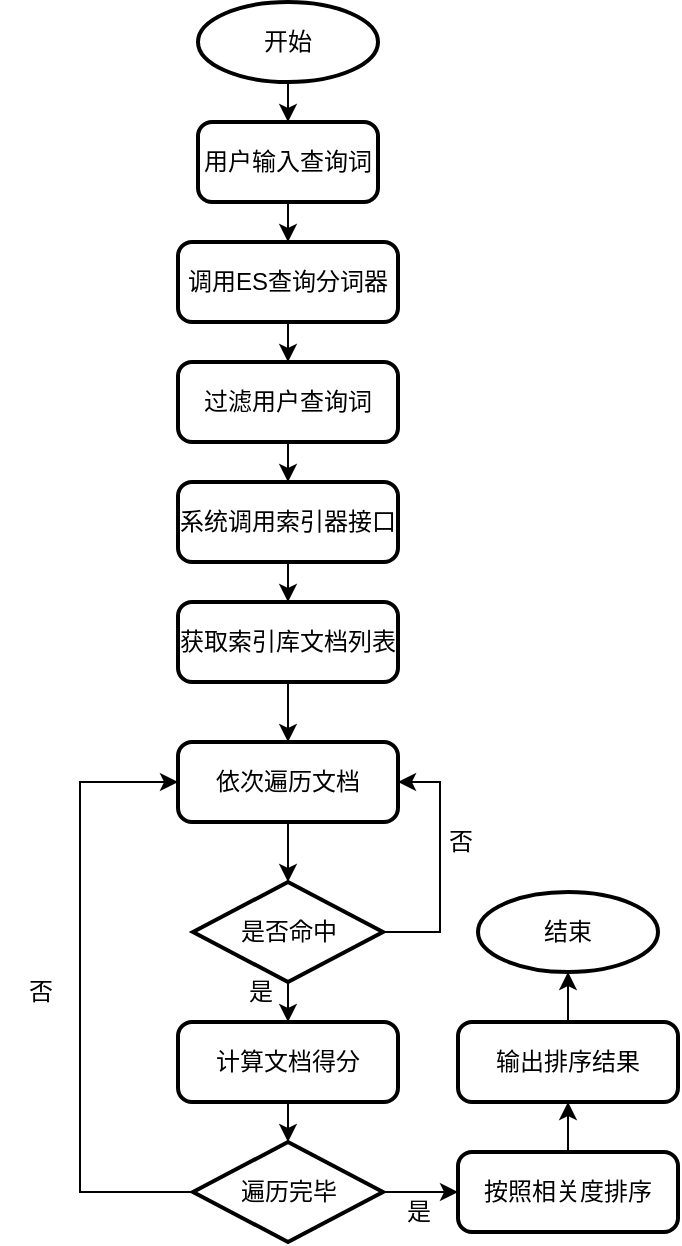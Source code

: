 <mxfile version="20.0.4" type="github">
  <diagram id="RpLbGMgYIpwDXW_oFPGz" name="第 1 页">
    <mxGraphModel dx="850" dy="500" grid="1" gridSize="10" guides="1" tooltips="1" connect="1" arrows="1" fold="1" page="1" pageScale="1" pageWidth="827" pageHeight="1169" math="0" shadow="0">
      <root>
        <mxCell id="0" />
        <mxCell id="1" parent="0" />
        <mxCell id="_aRBJviNGePjIrZY0RLF-1" value="开始" style="strokeWidth=2;html=1;shape=mxgraph.flowchart.start_1;whiteSpace=wrap;" vertex="1" parent="1">
          <mxGeometry x="299" y="50" width="90" height="40" as="geometry" />
        </mxCell>
        <mxCell id="_aRBJviNGePjIrZY0RLF-2" value="用户输入查询词" style="rounded=1;whiteSpace=wrap;html=1;absoluteArcSize=1;arcSize=14;strokeWidth=2;" vertex="1" parent="1">
          <mxGeometry x="299" y="110" width="90" height="40" as="geometry" />
        </mxCell>
        <mxCell id="_aRBJviNGePjIrZY0RLF-3" value="调用ES查询分词器" style="rounded=1;whiteSpace=wrap;html=1;absoluteArcSize=1;arcSize=14;strokeWidth=2;" vertex="1" parent="1">
          <mxGeometry x="289" y="170" width="110" height="40" as="geometry" />
        </mxCell>
        <mxCell id="_aRBJviNGePjIrZY0RLF-4" value="过滤用户查询词" style="rounded=1;whiteSpace=wrap;html=1;absoluteArcSize=1;arcSize=14;strokeWidth=2;" vertex="1" parent="1">
          <mxGeometry x="289" y="230" width="110" height="40" as="geometry" />
        </mxCell>
        <mxCell id="_aRBJviNGePjIrZY0RLF-5" value="系统调用索引器接口" style="rounded=1;whiteSpace=wrap;html=1;absoluteArcSize=1;arcSize=14;strokeWidth=2;" vertex="1" parent="1">
          <mxGeometry x="289" y="290" width="110" height="40" as="geometry" />
        </mxCell>
        <mxCell id="_aRBJviNGePjIrZY0RLF-13" value="" style="edgeStyle=orthogonalEdgeStyle;rounded=0;orthogonalLoop=1;jettySize=auto;html=1;" edge="1" parent="1" source="_aRBJviNGePjIrZY0RLF-6" target="_aRBJviNGePjIrZY0RLF-12">
          <mxGeometry relative="1" as="geometry" />
        </mxCell>
        <mxCell id="_aRBJviNGePjIrZY0RLF-6" value="获取索引库文档列表" style="rounded=1;whiteSpace=wrap;html=1;absoluteArcSize=1;arcSize=14;strokeWidth=2;" vertex="1" parent="1">
          <mxGeometry x="289" y="350" width="110" height="40" as="geometry" />
        </mxCell>
        <mxCell id="_aRBJviNGePjIrZY0RLF-15" value="" style="edgeStyle=orthogonalEdgeStyle;rounded=0;orthogonalLoop=1;jettySize=auto;html=1;" edge="1" parent="1" source="_aRBJviNGePjIrZY0RLF-12" target="_aRBJviNGePjIrZY0RLF-14">
          <mxGeometry relative="1" as="geometry" />
        </mxCell>
        <mxCell id="_aRBJviNGePjIrZY0RLF-12" value="依次遍历文档" style="rounded=1;whiteSpace=wrap;html=1;absoluteArcSize=1;arcSize=14;strokeWidth=2;" vertex="1" parent="1">
          <mxGeometry x="289" y="420" width="110" height="40" as="geometry" />
        </mxCell>
        <mxCell id="_aRBJviNGePjIrZY0RLF-14" value="是否命中" style="strokeWidth=2;html=1;shape=mxgraph.flowchart.decision;whiteSpace=wrap;" vertex="1" parent="1">
          <mxGeometry x="296.5" y="490" width="95" height="50" as="geometry" />
        </mxCell>
        <mxCell id="_aRBJviNGePjIrZY0RLF-21" value="" style="edgeStyle=orthogonalEdgeStyle;rounded=0;orthogonalLoop=1;jettySize=auto;html=1;" edge="1" parent="1" source="_aRBJviNGePjIrZY0RLF-16" target="_aRBJviNGePjIrZY0RLF-17">
          <mxGeometry relative="1" as="geometry" />
        </mxCell>
        <mxCell id="_aRBJviNGePjIrZY0RLF-16" value="计算文档得分" style="rounded=1;whiteSpace=wrap;html=1;absoluteArcSize=1;arcSize=14;strokeWidth=2;" vertex="1" parent="1">
          <mxGeometry x="289" y="560" width="110" height="40" as="geometry" />
        </mxCell>
        <mxCell id="_aRBJviNGePjIrZY0RLF-41" value="" style="edgeStyle=orthogonalEdgeStyle;rounded=0;orthogonalLoop=1;jettySize=auto;html=1;" edge="1" parent="1" source="_aRBJviNGePjIrZY0RLF-17" target="_aRBJviNGePjIrZY0RLF-26">
          <mxGeometry relative="1" as="geometry" />
        </mxCell>
        <mxCell id="_aRBJviNGePjIrZY0RLF-17" value="遍历完毕" style="strokeWidth=2;html=1;shape=mxgraph.flowchart.decision;whiteSpace=wrap;" vertex="1" parent="1">
          <mxGeometry x="296.5" y="620" width="95" height="50" as="geometry" />
        </mxCell>
        <mxCell id="_aRBJviNGePjIrZY0RLF-25" value="" style="endArrow=classic;html=1;rounded=0;exitX=0.5;exitY=1;exitDx=0;exitDy=0;exitPerimeter=0;entryX=0.5;entryY=0;entryDx=0;entryDy=0;" edge="1" parent="1" source="_aRBJviNGePjIrZY0RLF-14" target="_aRBJviNGePjIrZY0RLF-16">
          <mxGeometry width="50" height="50" relative="1" as="geometry">
            <mxPoint x="399" y="540" as="sourcePoint" />
            <mxPoint x="449" y="490" as="targetPoint" />
          </mxGeometry>
        </mxCell>
        <mxCell id="_aRBJviNGePjIrZY0RLF-26" value="按照相关度排序" style="rounded=1;whiteSpace=wrap;html=1;absoluteArcSize=1;arcSize=14;strokeWidth=2;" vertex="1" parent="1">
          <mxGeometry x="429" y="625" width="110" height="40" as="geometry" />
        </mxCell>
        <mxCell id="_aRBJviNGePjIrZY0RLF-29" value="输出排序结果" style="rounded=1;whiteSpace=wrap;html=1;absoluteArcSize=1;arcSize=14;strokeWidth=2;" vertex="1" parent="1">
          <mxGeometry x="429" y="560" width="110" height="40" as="geometry" />
        </mxCell>
        <mxCell id="_aRBJviNGePjIrZY0RLF-30" value="结束" style="strokeWidth=2;html=1;shape=mxgraph.flowchart.start_1;whiteSpace=wrap;" vertex="1" parent="1">
          <mxGeometry x="439" y="495" width="90" height="40" as="geometry" />
        </mxCell>
        <mxCell id="_aRBJviNGePjIrZY0RLF-32" value="" style="endArrow=classic;html=1;rounded=0;exitX=0.5;exitY=1;exitDx=0;exitDy=0;exitPerimeter=0;entryX=0.5;entryY=0;entryDx=0;entryDy=0;" edge="1" parent="1" source="_aRBJviNGePjIrZY0RLF-1" target="_aRBJviNGePjIrZY0RLF-2">
          <mxGeometry width="50" height="50" relative="1" as="geometry">
            <mxPoint x="399" y="100" as="sourcePoint" />
            <mxPoint x="449" y="50" as="targetPoint" />
          </mxGeometry>
        </mxCell>
        <mxCell id="_aRBJviNGePjIrZY0RLF-35" value="" style="endArrow=classic;html=1;rounded=0;exitX=0.5;exitY=1;exitDx=0;exitDy=0;entryX=0.5;entryY=0;entryDx=0;entryDy=0;" edge="1" parent="1" source="_aRBJviNGePjIrZY0RLF-2" target="_aRBJviNGePjIrZY0RLF-3">
          <mxGeometry width="50" height="50" relative="1" as="geometry">
            <mxPoint x="390" y="280" as="sourcePoint" />
            <mxPoint x="440" y="230" as="targetPoint" />
          </mxGeometry>
        </mxCell>
        <mxCell id="_aRBJviNGePjIrZY0RLF-36" value="" style="endArrow=classic;html=1;rounded=0;exitX=0.5;exitY=1;exitDx=0;exitDy=0;entryX=0.5;entryY=0;entryDx=0;entryDy=0;" edge="1" parent="1" source="_aRBJviNGePjIrZY0RLF-3" target="_aRBJviNGePjIrZY0RLF-4">
          <mxGeometry width="50" height="50" relative="1" as="geometry">
            <mxPoint x="390" y="280" as="sourcePoint" />
            <mxPoint x="440" y="230" as="targetPoint" />
          </mxGeometry>
        </mxCell>
        <mxCell id="_aRBJviNGePjIrZY0RLF-37" value="" style="endArrow=classic;html=1;rounded=0;exitX=0.5;exitY=1;exitDx=0;exitDy=0;entryX=0.5;entryY=0;entryDx=0;entryDy=0;" edge="1" parent="1" source="_aRBJviNGePjIrZY0RLF-4" target="_aRBJviNGePjIrZY0RLF-5">
          <mxGeometry width="50" height="50" relative="1" as="geometry">
            <mxPoint x="390" y="290" as="sourcePoint" />
            <mxPoint x="440" y="240" as="targetPoint" />
          </mxGeometry>
        </mxCell>
        <mxCell id="_aRBJviNGePjIrZY0RLF-38" value="" style="endArrow=classic;html=1;rounded=0;exitX=0.5;exitY=1;exitDx=0;exitDy=0;entryX=0.5;entryY=0;entryDx=0;entryDy=0;" edge="1" parent="1" source="_aRBJviNGePjIrZY0RLF-5" target="_aRBJviNGePjIrZY0RLF-6">
          <mxGeometry width="50" height="50" relative="1" as="geometry">
            <mxPoint x="390" y="400" as="sourcePoint" />
            <mxPoint x="440" y="350" as="targetPoint" />
          </mxGeometry>
        </mxCell>
        <mxCell id="_aRBJviNGePjIrZY0RLF-40" value="" style="endArrow=classic;html=1;rounded=0;exitX=1;exitY=0.5;exitDx=0;exitDy=0;exitPerimeter=0;entryX=1;entryY=0.5;entryDx=0;entryDy=0;" edge="1" parent="1" source="_aRBJviNGePjIrZY0RLF-14" target="_aRBJviNGePjIrZY0RLF-12">
          <mxGeometry width="50" height="50" relative="1" as="geometry">
            <mxPoint x="390" y="470" as="sourcePoint" />
            <mxPoint x="440" y="420" as="targetPoint" />
            <Array as="points">
              <mxPoint x="420" y="515" />
              <mxPoint x="420" y="440" />
            </Array>
          </mxGeometry>
        </mxCell>
        <mxCell id="_aRBJviNGePjIrZY0RLF-42" value="" style="endArrow=classic;html=1;rounded=0;exitX=0.5;exitY=0;exitDx=0;exitDy=0;entryX=0.5;entryY=1;entryDx=0;entryDy=0;" edge="1" parent="1" source="_aRBJviNGePjIrZY0RLF-26" target="_aRBJviNGePjIrZY0RLF-29">
          <mxGeometry width="50" height="50" relative="1" as="geometry">
            <mxPoint x="390" y="470" as="sourcePoint" />
            <mxPoint x="440" y="420" as="targetPoint" />
          </mxGeometry>
        </mxCell>
        <mxCell id="_aRBJviNGePjIrZY0RLF-43" value="" style="endArrow=classic;html=1;rounded=0;exitX=0.5;exitY=0;exitDx=0;exitDy=0;entryX=0.5;entryY=1;entryDx=0;entryDy=0;entryPerimeter=0;" edge="1" parent="1" source="_aRBJviNGePjIrZY0RLF-29" target="_aRBJviNGePjIrZY0RLF-30">
          <mxGeometry width="50" height="50" relative="1" as="geometry">
            <mxPoint x="390" y="470" as="sourcePoint" />
            <mxPoint x="440" y="420" as="targetPoint" />
          </mxGeometry>
        </mxCell>
        <mxCell id="_aRBJviNGePjIrZY0RLF-44" value="" style="endArrow=classic;html=1;rounded=0;exitX=0;exitY=0.5;exitDx=0;exitDy=0;exitPerimeter=0;entryX=0;entryY=0.5;entryDx=0;entryDy=0;" edge="1" parent="1" source="_aRBJviNGePjIrZY0RLF-17" target="_aRBJviNGePjIrZY0RLF-12">
          <mxGeometry width="50" height="50" relative="1" as="geometry">
            <mxPoint x="390" y="550" as="sourcePoint" />
            <mxPoint x="440" y="500" as="targetPoint" />
            <Array as="points">
              <mxPoint x="240" y="645" />
              <mxPoint x="240" y="440" />
            </Array>
          </mxGeometry>
        </mxCell>
        <mxCell id="_aRBJviNGePjIrZY0RLF-45" value="否" style="text;html=1;align=center;verticalAlign=middle;resizable=0;points=[];autosize=1;strokeColor=none;fillColor=none;" vertex="1" parent="1">
          <mxGeometry x="410" y="455" width="40" height="30" as="geometry" />
        </mxCell>
        <mxCell id="_aRBJviNGePjIrZY0RLF-46" value="否" style="text;html=1;align=center;verticalAlign=middle;resizable=0;points=[];autosize=1;strokeColor=none;fillColor=none;" vertex="1" parent="1">
          <mxGeometry x="200" y="530" width="40" height="30" as="geometry" />
        </mxCell>
        <mxCell id="_aRBJviNGePjIrZY0RLF-47" value="是" style="text;html=1;align=center;verticalAlign=middle;resizable=0;points=[];autosize=1;strokeColor=none;fillColor=none;" vertex="1" parent="1">
          <mxGeometry x="310" y="530" width="40" height="30" as="geometry" />
        </mxCell>
        <mxCell id="_aRBJviNGePjIrZY0RLF-48" value="是" style="text;html=1;align=center;verticalAlign=middle;resizable=0;points=[];autosize=1;strokeColor=none;fillColor=none;" vertex="1" parent="1">
          <mxGeometry x="389" y="640" width="40" height="30" as="geometry" />
        </mxCell>
      </root>
    </mxGraphModel>
  </diagram>
</mxfile>
